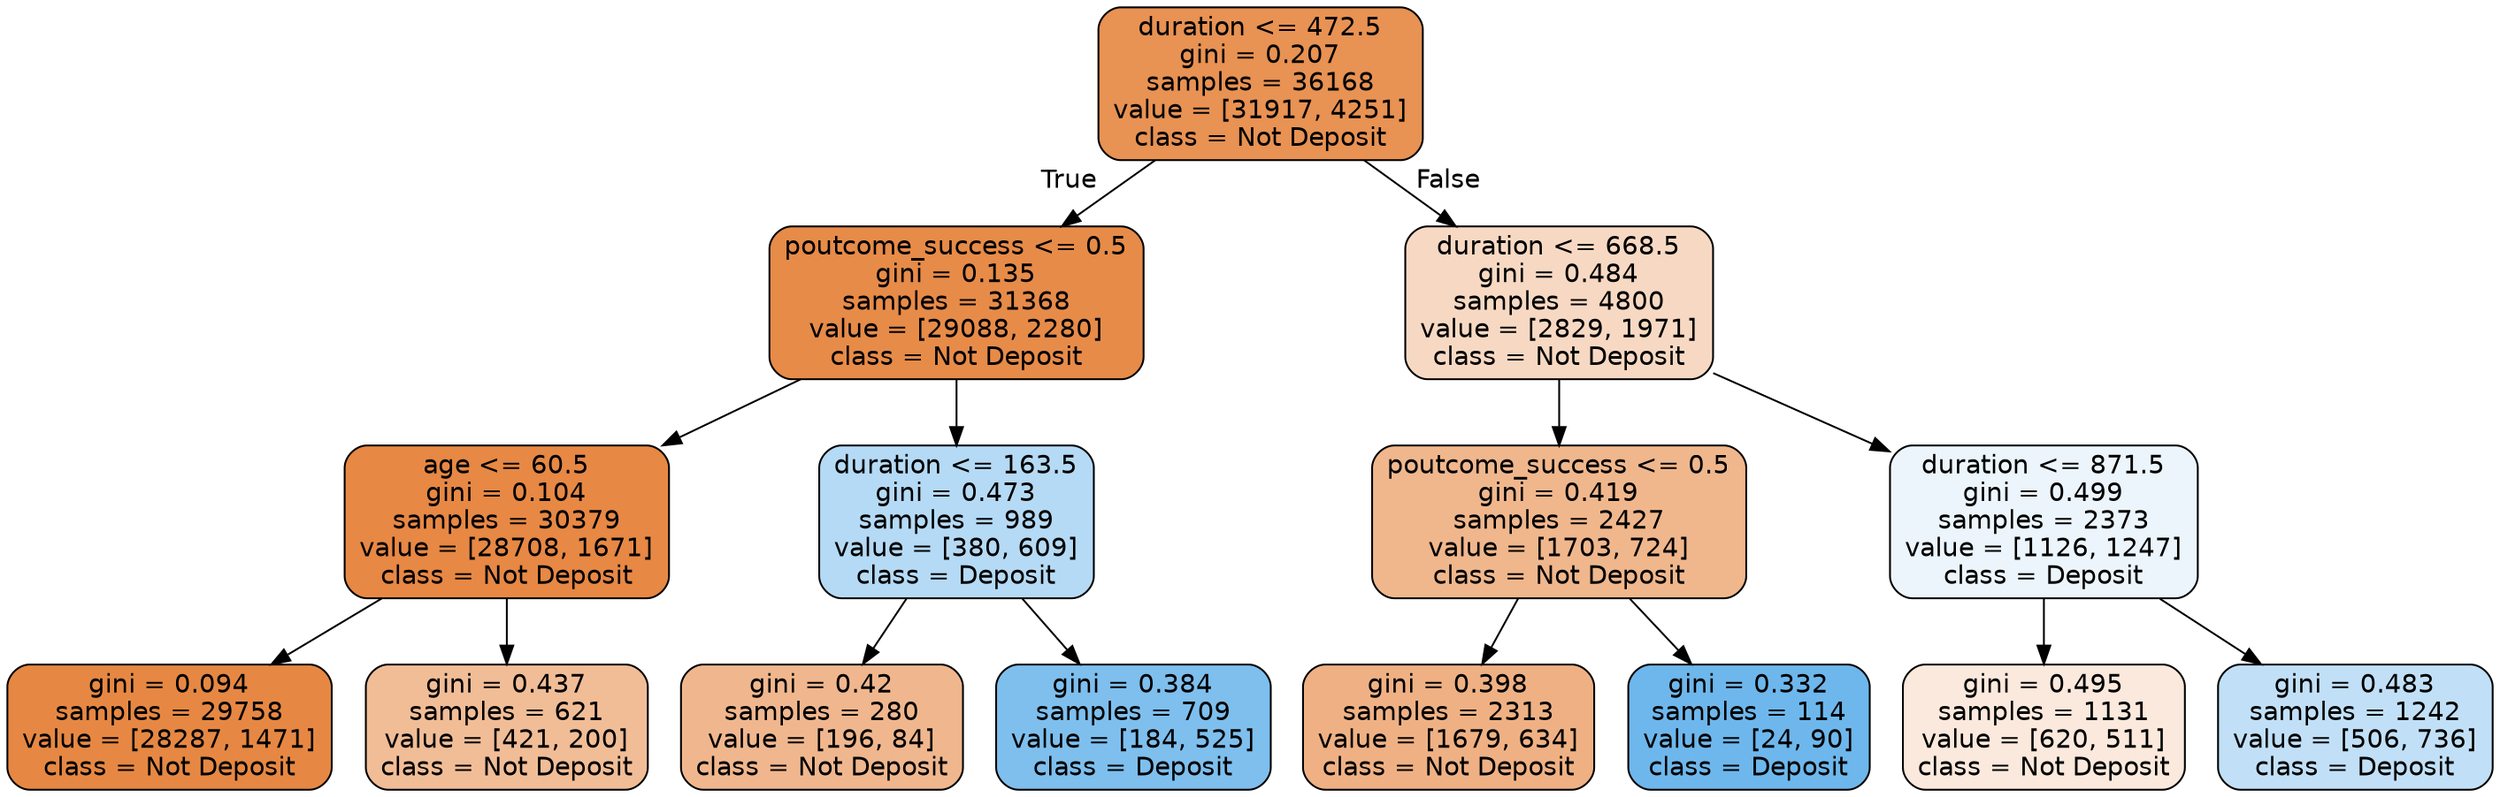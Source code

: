 digraph Tree {
node [shape=box, style="filled, rounded", color="black", fontname="helvetica"] ;
edge [fontname="helvetica"] ;
0 [label="duration <= 472.5\ngini = 0.207\nsamples = 36168\nvalue = [31917, 4251]\nclass = Not Deposit", fillcolor="#e89253"] ;
1 [label="poutcome_success <= 0.5\ngini = 0.135\nsamples = 31368\nvalue = [29088, 2280]\nclass = Not Deposit", fillcolor="#e78b49"] ;
0 -> 1 [labeldistance=2.5, labelangle=45, headlabel="True"] ;
2 [label="age <= 60.5\ngini = 0.104\nsamples = 30379\nvalue = [28708, 1671]\nclass = Not Deposit", fillcolor="#e78845"] ;
1 -> 2 ;
3 [label="gini = 0.094\nsamples = 29758\nvalue = [28287, 1471]\nclass = Not Deposit", fillcolor="#e68843"] ;
2 -> 3 ;
4 [label="gini = 0.437\nsamples = 621\nvalue = [421, 200]\nclass = Not Deposit", fillcolor="#f1bd97"] ;
2 -> 4 ;
5 [label="duration <= 163.5\ngini = 0.473\nsamples = 989\nvalue = [380, 609]\nclass = Deposit", fillcolor="#b5daf5"] ;
1 -> 5 ;
6 [label="gini = 0.42\nsamples = 280\nvalue = [196, 84]\nclass = Not Deposit", fillcolor="#f0b78e"] ;
5 -> 6 ;
7 [label="gini = 0.384\nsamples = 709\nvalue = [184, 525]\nclass = Deposit", fillcolor="#7ebfee"] ;
5 -> 7 ;
8 [label="duration <= 668.5\ngini = 0.484\nsamples = 4800\nvalue = [2829, 1971]\nclass = Not Deposit", fillcolor="#f7d9c3"] ;
0 -> 8 [labeldistance=2.5, labelangle=-45, headlabel="False"] ;
9 [label="poutcome_success <= 0.5\ngini = 0.419\nsamples = 2427\nvalue = [1703, 724]\nclass = Not Deposit", fillcolor="#f0b78d"] ;
8 -> 9 ;
10 [label="gini = 0.398\nsamples = 2313\nvalue = [1679, 634]\nclass = Not Deposit", fillcolor="#efb184"] ;
9 -> 10 ;
11 [label="gini = 0.332\nsamples = 114\nvalue = [24, 90]\nclass = Deposit", fillcolor="#6eb7ec"] ;
9 -> 11 ;
12 [label="duration <= 871.5\ngini = 0.499\nsamples = 2373\nvalue = [1126, 1247]\nclass = Deposit", fillcolor="#ecf5fc"] ;
8 -> 12 ;
13 [label="gini = 0.495\nsamples = 1131\nvalue = [620, 511]\nclass = Not Deposit", fillcolor="#fae9dc"] ;
12 -> 13 ;
14 [label="gini = 0.483\nsamples = 1242\nvalue = [506, 736]\nclass = Deposit", fillcolor="#c1e0f7"] ;
12 -> 14 ;
}
